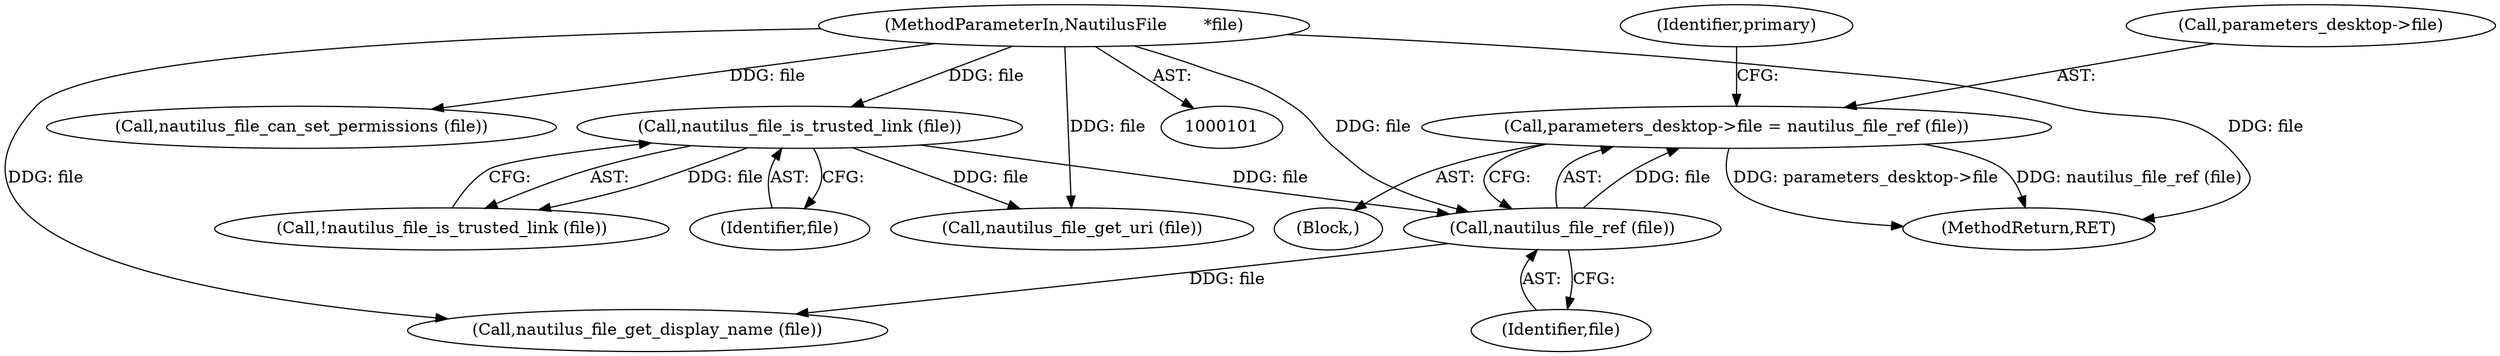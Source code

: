 digraph "0_nautilus_1630f53481f445ada0a455e9979236d31a8d3bb0_5@pointer" {
"1000152" [label="(Call,parameters_desktop->file = nautilus_file_ref (file))"];
"1000156" [label="(Call,nautilus_file_ref (file))"];
"1000121" [label="(Call,nautilus_file_is_trusted_link (file))"];
"1000103" [label="(MethodParameterIn,NautilusFile       *file)"];
"1000238" [label="(MethodReturn,RET)"];
"1000122" [label="(Identifier,file)"];
"1000200" [label="(Call,nautilus_file_can_set_permissions (file))"];
"1000153" [label="(Call,parameters_desktop->file)"];
"1000159" [label="(Identifier,primary)"];
"1000157" [label="(Identifier,file)"];
"1000224" [label="(Call,nautilus_file_get_uri (file))"];
"1000121" [label="(Call,nautilus_file_is_trusted_link (file))"];
"1000152" [label="(Call,parameters_desktop->file = nautilus_file_ref (file))"];
"1000103" [label="(MethodParameterIn,NautilusFile       *file)"];
"1000120" [label="(Call,!nautilus_file_is_trusted_link (file))"];
"1000156" [label="(Call,nautilus_file_ref (file))"];
"1000164" [label="(Call,nautilus_file_get_display_name (file))"];
"1000123" [label="(Block,)"];
"1000152" -> "1000123"  [label="AST: "];
"1000152" -> "1000156"  [label="CFG: "];
"1000153" -> "1000152"  [label="AST: "];
"1000156" -> "1000152"  [label="AST: "];
"1000159" -> "1000152"  [label="CFG: "];
"1000152" -> "1000238"  [label="DDG: nautilus_file_ref (file)"];
"1000152" -> "1000238"  [label="DDG: parameters_desktop->file"];
"1000156" -> "1000152"  [label="DDG: file"];
"1000156" -> "1000157"  [label="CFG: "];
"1000157" -> "1000156"  [label="AST: "];
"1000121" -> "1000156"  [label="DDG: file"];
"1000103" -> "1000156"  [label="DDG: file"];
"1000156" -> "1000164"  [label="DDG: file"];
"1000121" -> "1000120"  [label="AST: "];
"1000121" -> "1000122"  [label="CFG: "];
"1000122" -> "1000121"  [label="AST: "];
"1000120" -> "1000121"  [label="CFG: "];
"1000121" -> "1000120"  [label="DDG: file"];
"1000103" -> "1000121"  [label="DDG: file"];
"1000121" -> "1000224"  [label="DDG: file"];
"1000103" -> "1000101"  [label="AST: "];
"1000103" -> "1000238"  [label="DDG: file"];
"1000103" -> "1000164"  [label="DDG: file"];
"1000103" -> "1000200"  [label="DDG: file"];
"1000103" -> "1000224"  [label="DDG: file"];
}
